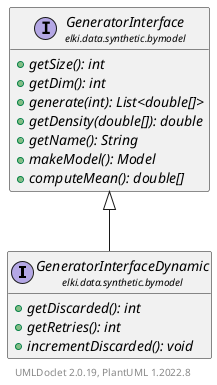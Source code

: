 @startuml
    remove .*\.(Instance|Par|Parameterizer|Factory)$
    set namespaceSeparator none
    hide empty fields
    hide empty methods

    interface "<size:14>GeneratorInterfaceDynamic\n<size:10>elki.data.synthetic.bymodel" as elki.data.synthetic.bymodel.GeneratorInterfaceDynamic [[GeneratorInterfaceDynamic.html]] {
        {abstract} +getDiscarded(): int
        {abstract} +getRetries(): int
        {abstract} +incrementDiscarded(): void
    }

    interface "<size:14>GeneratorInterface\n<size:10>elki.data.synthetic.bymodel" as elki.data.synthetic.bymodel.GeneratorInterface [[GeneratorInterface.html]] {
        {abstract} +getSize(): int
        {abstract} +getDim(): int
        {abstract} +generate(int): List<double[]>
        {abstract} +getDensity(double[]): double
        {abstract} +getName(): String
        {abstract} +makeModel(): Model
        {abstract} +computeMean(): double[]
    }

    elki.data.synthetic.bymodel.GeneratorInterface <|-- elki.data.synthetic.bymodel.GeneratorInterfaceDynamic

    center footer UMLDoclet 2.0.19, PlantUML 1.2022.8
@enduml
